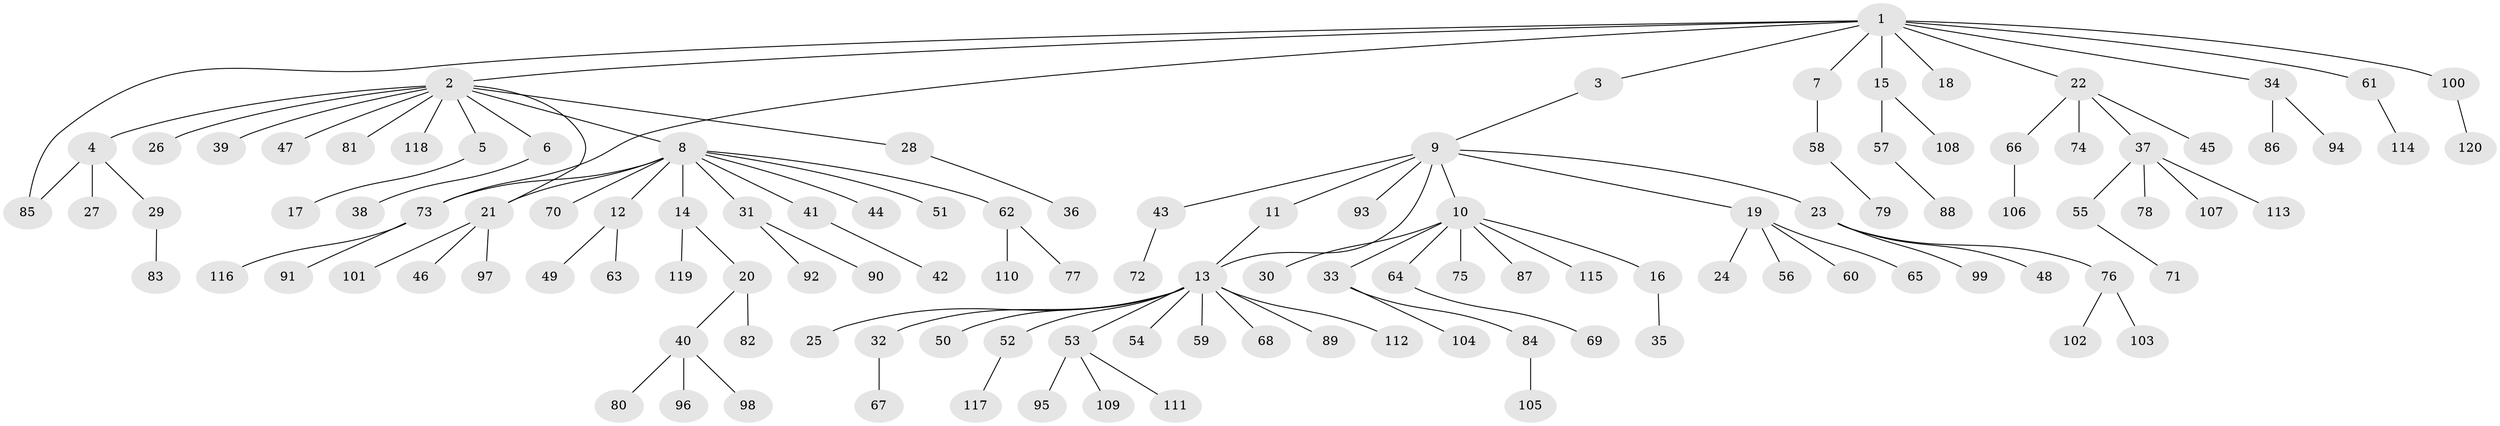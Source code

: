 // Generated by graph-tools (version 1.1) at 2025/25/03/09/25 03:25:57]
// undirected, 120 vertices, 123 edges
graph export_dot {
graph [start="1"]
  node [color=gray90,style=filled];
  1;
  2;
  3;
  4;
  5;
  6;
  7;
  8;
  9;
  10;
  11;
  12;
  13;
  14;
  15;
  16;
  17;
  18;
  19;
  20;
  21;
  22;
  23;
  24;
  25;
  26;
  27;
  28;
  29;
  30;
  31;
  32;
  33;
  34;
  35;
  36;
  37;
  38;
  39;
  40;
  41;
  42;
  43;
  44;
  45;
  46;
  47;
  48;
  49;
  50;
  51;
  52;
  53;
  54;
  55;
  56;
  57;
  58;
  59;
  60;
  61;
  62;
  63;
  64;
  65;
  66;
  67;
  68;
  69;
  70;
  71;
  72;
  73;
  74;
  75;
  76;
  77;
  78;
  79;
  80;
  81;
  82;
  83;
  84;
  85;
  86;
  87;
  88;
  89;
  90;
  91;
  92;
  93;
  94;
  95;
  96;
  97;
  98;
  99;
  100;
  101;
  102;
  103;
  104;
  105;
  106;
  107;
  108;
  109;
  110;
  111;
  112;
  113;
  114;
  115;
  116;
  117;
  118;
  119;
  120;
  1 -- 2;
  1 -- 3;
  1 -- 7;
  1 -- 15;
  1 -- 18;
  1 -- 22;
  1 -- 34;
  1 -- 61;
  1 -- 73;
  1 -- 85;
  1 -- 100;
  2 -- 4;
  2 -- 5;
  2 -- 6;
  2 -- 8;
  2 -- 21;
  2 -- 26;
  2 -- 28;
  2 -- 39;
  2 -- 47;
  2 -- 81;
  2 -- 118;
  3 -- 9;
  4 -- 27;
  4 -- 29;
  4 -- 85;
  5 -- 17;
  6 -- 38;
  7 -- 58;
  8 -- 12;
  8 -- 14;
  8 -- 21;
  8 -- 31;
  8 -- 41;
  8 -- 44;
  8 -- 51;
  8 -- 62;
  8 -- 70;
  8 -- 73;
  9 -- 10;
  9 -- 11;
  9 -- 13;
  9 -- 19;
  9 -- 23;
  9 -- 43;
  9 -- 93;
  10 -- 16;
  10 -- 30;
  10 -- 33;
  10 -- 64;
  10 -- 75;
  10 -- 87;
  10 -- 115;
  11 -- 13;
  12 -- 49;
  12 -- 63;
  13 -- 25;
  13 -- 32;
  13 -- 50;
  13 -- 52;
  13 -- 53;
  13 -- 54;
  13 -- 59;
  13 -- 68;
  13 -- 89;
  13 -- 112;
  14 -- 20;
  14 -- 119;
  15 -- 57;
  15 -- 108;
  16 -- 35;
  19 -- 24;
  19 -- 56;
  19 -- 60;
  19 -- 65;
  20 -- 40;
  20 -- 82;
  21 -- 46;
  21 -- 97;
  21 -- 101;
  22 -- 37;
  22 -- 45;
  22 -- 66;
  22 -- 74;
  23 -- 48;
  23 -- 76;
  23 -- 99;
  28 -- 36;
  29 -- 83;
  31 -- 90;
  31 -- 92;
  32 -- 67;
  33 -- 84;
  33 -- 104;
  34 -- 86;
  34 -- 94;
  37 -- 55;
  37 -- 78;
  37 -- 107;
  37 -- 113;
  40 -- 80;
  40 -- 96;
  40 -- 98;
  41 -- 42;
  43 -- 72;
  52 -- 117;
  53 -- 95;
  53 -- 109;
  53 -- 111;
  55 -- 71;
  57 -- 88;
  58 -- 79;
  61 -- 114;
  62 -- 77;
  62 -- 110;
  64 -- 69;
  66 -- 106;
  73 -- 91;
  73 -- 116;
  76 -- 102;
  76 -- 103;
  84 -- 105;
  100 -- 120;
}
